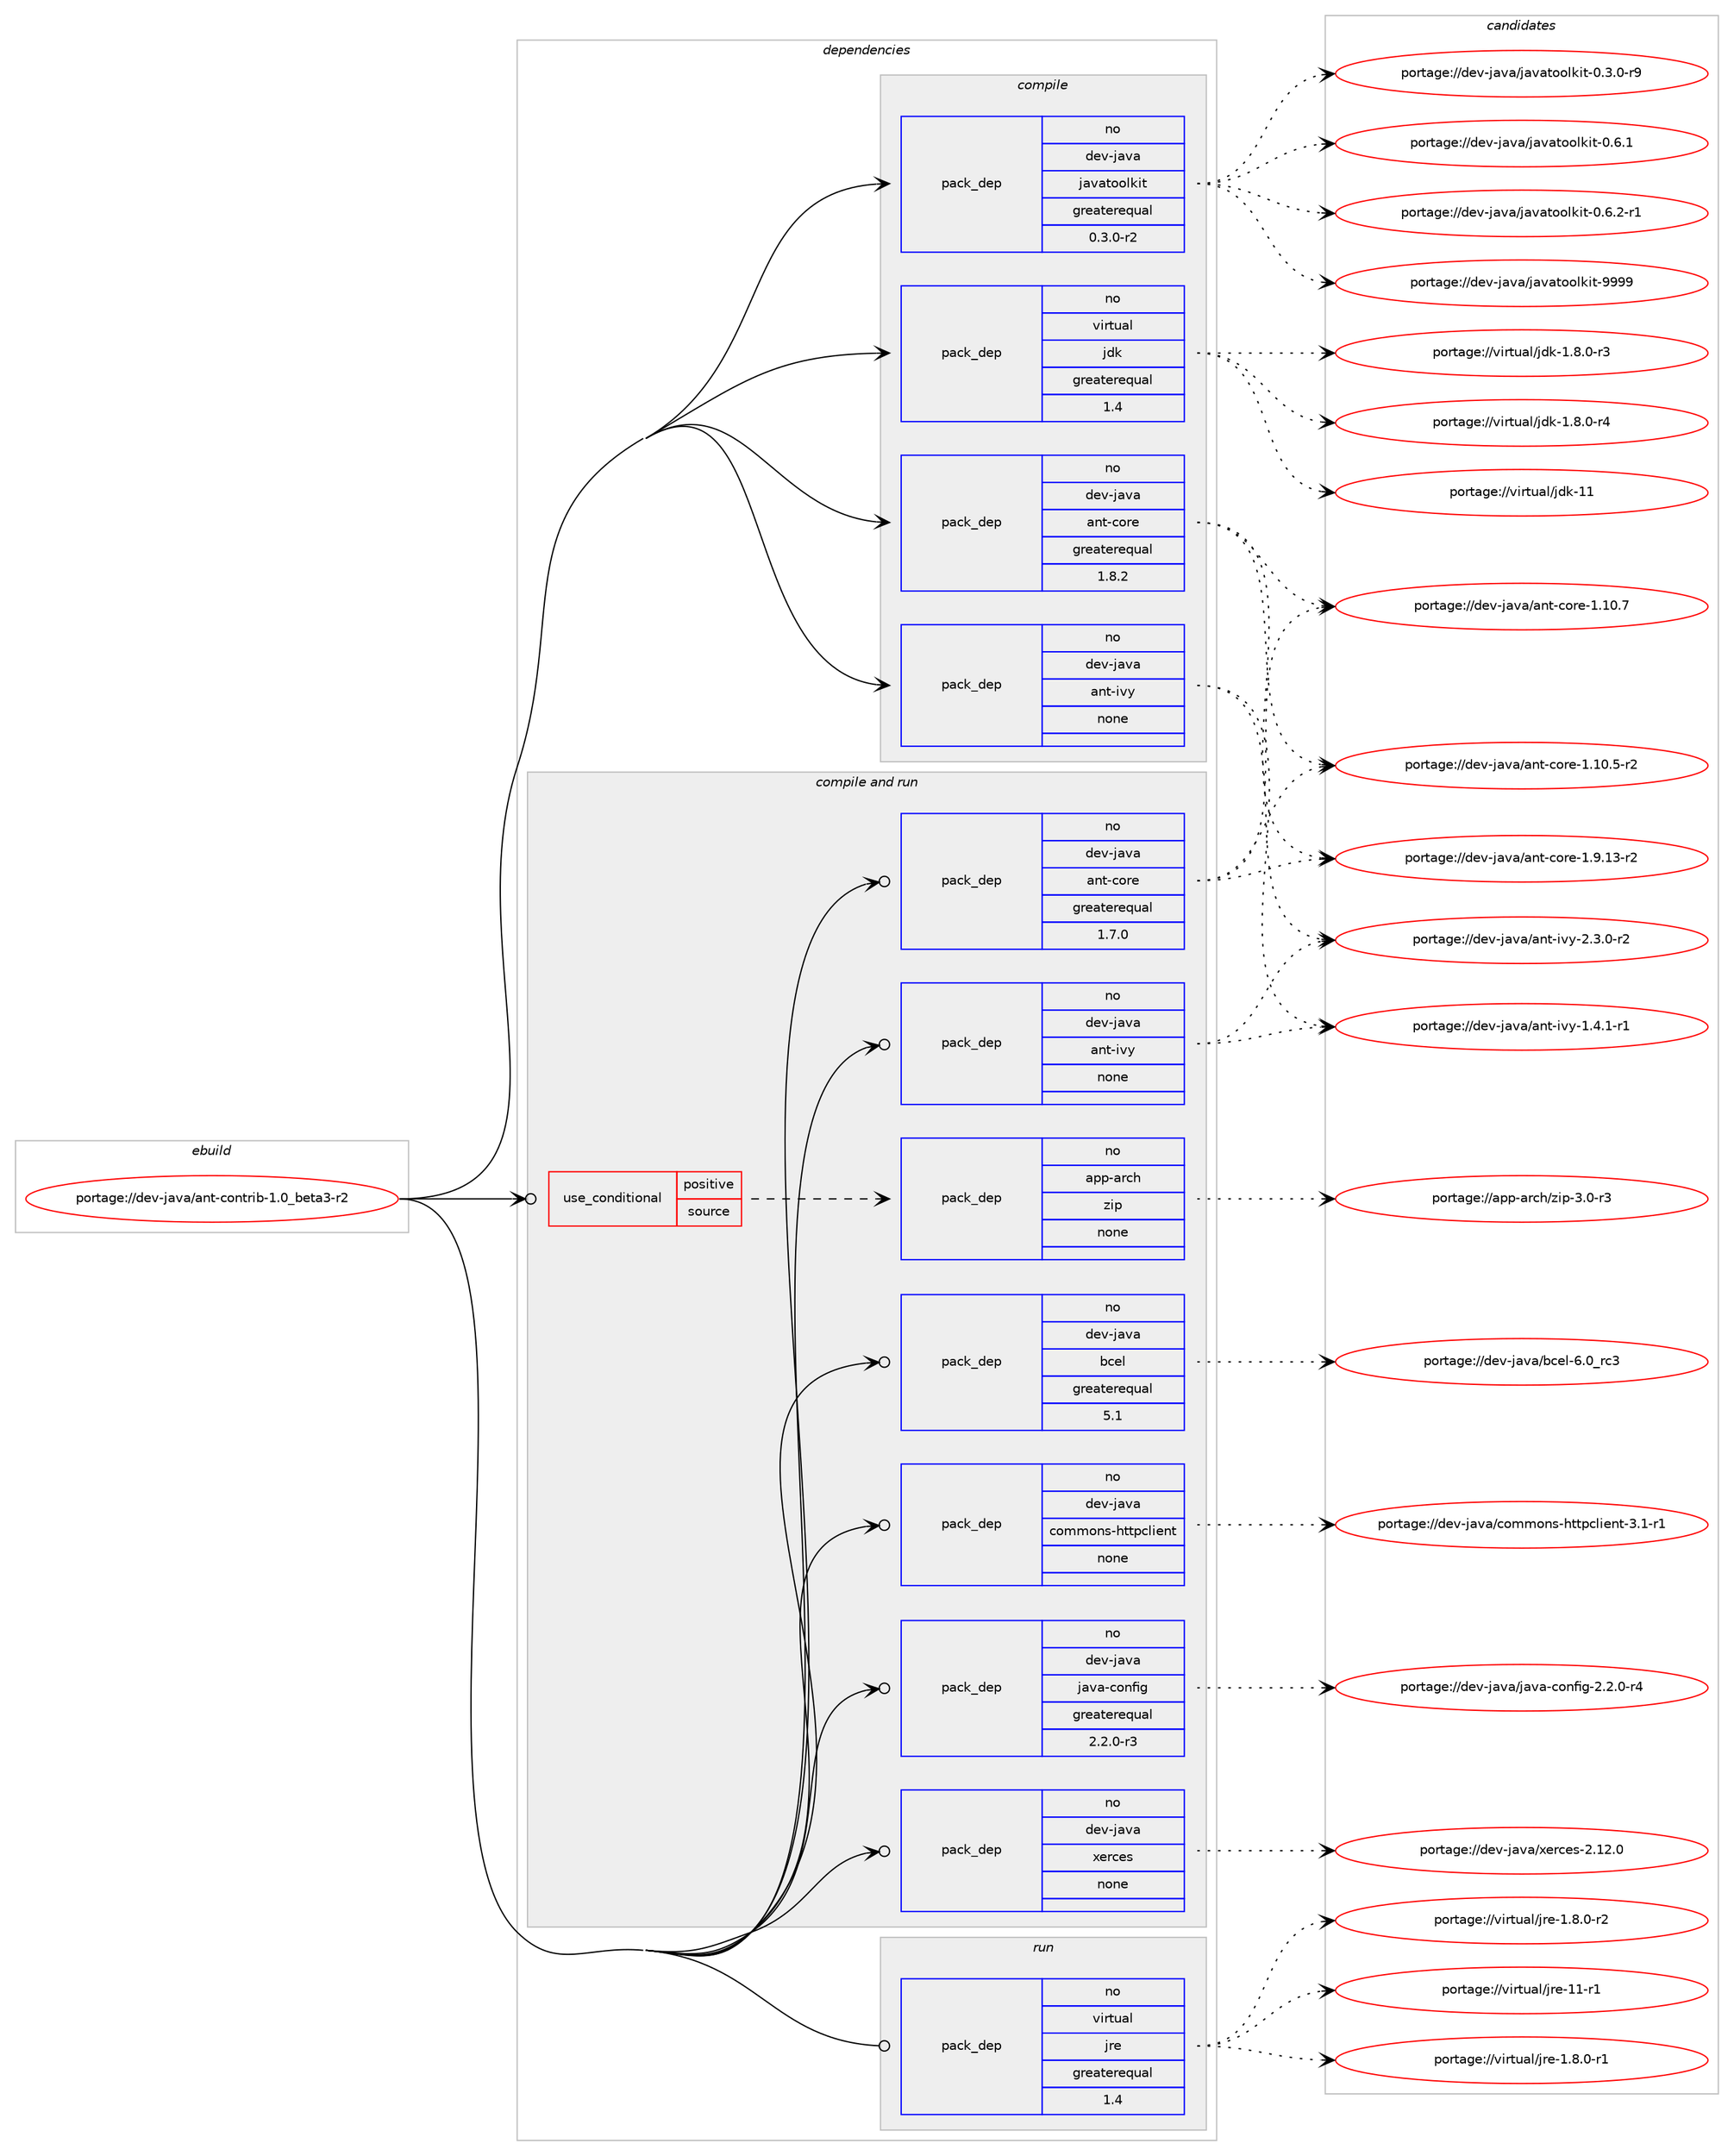 digraph prolog {

# *************
# Graph options
# *************

newrank=true;
concentrate=true;
compound=true;
graph [rankdir=LR,fontname=Helvetica,fontsize=10,ranksep=1.5];#, ranksep=2.5, nodesep=0.2];
edge  [arrowhead=vee];
node  [fontname=Helvetica,fontsize=10];

# **********
# The ebuild
# **********

subgraph cluster_leftcol {
color=gray;
rank=same;
label=<<i>ebuild</i>>;
id [label="portage://dev-java/ant-contrib-1.0_beta3-r2", color=red, width=4, href="../dev-java/ant-contrib-1.0_beta3-r2.svg"];
}

# ****************
# The dependencies
# ****************

subgraph cluster_midcol {
color=gray;
label=<<i>dependencies</i>>;
subgraph cluster_compile {
fillcolor="#eeeeee";
style=filled;
label=<<i>compile</i>>;
subgraph pack65410 {
dependency86111 [label=<<TABLE BORDER="0" CELLBORDER="1" CELLSPACING="0" CELLPADDING="4" WIDTH="220"><TR><TD ROWSPAN="6" CELLPADDING="30">pack_dep</TD></TR><TR><TD WIDTH="110">no</TD></TR><TR><TD>dev-java</TD></TR><TR><TD>ant-core</TD></TR><TR><TD>greaterequal</TD></TR><TR><TD>1.8.2</TD></TR></TABLE>>, shape=none, color=blue];
}
id:e -> dependency86111:w [weight=20,style="solid",arrowhead="vee"];
subgraph pack65411 {
dependency86112 [label=<<TABLE BORDER="0" CELLBORDER="1" CELLSPACING="0" CELLPADDING="4" WIDTH="220"><TR><TD ROWSPAN="6" CELLPADDING="30">pack_dep</TD></TR><TR><TD WIDTH="110">no</TD></TR><TR><TD>dev-java</TD></TR><TR><TD>ant-ivy</TD></TR><TR><TD>none</TD></TR><TR><TD></TD></TR></TABLE>>, shape=none, color=blue];
}
id:e -> dependency86112:w [weight=20,style="solid",arrowhead="vee"];
subgraph pack65412 {
dependency86113 [label=<<TABLE BORDER="0" CELLBORDER="1" CELLSPACING="0" CELLPADDING="4" WIDTH="220"><TR><TD ROWSPAN="6" CELLPADDING="30">pack_dep</TD></TR><TR><TD WIDTH="110">no</TD></TR><TR><TD>dev-java</TD></TR><TR><TD>javatoolkit</TD></TR><TR><TD>greaterequal</TD></TR><TR><TD>0.3.0-r2</TD></TR></TABLE>>, shape=none, color=blue];
}
id:e -> dependency86113:w [weight=20,style="solid",arrowhead="vee"];
subgraph pack65413 {
dependency86114 [label=<<TABLE BORDER="0" CELLBORDER="1" CELLSPACING="0" CELLPADDING="4" WIDTH="220"><TR><TD ROWSPAN="6" CELLPADDING="30">pack_dep</TD></TR><TR><TD WIDTH="110">no</TD></TR><TR><TD>virtual</TD></TR><TR><TD>jdk</TD></TR><TR><TD>greaterequal</TD></TR><TR><TD>1.4</TD></TR></TABLE>>, shape=none, color=blue];
}
id:e -> dependency86114:w [weight=20,style="solid",arrowhead="vee"];
}
subgraph cluster_compileandrun {
fillcolor="#eeeeee";
style=filled;
label=<<i>compile and run</i>>;
subgraph cond17988 {
dependency86115 [label=<<TABLE BORDER="0" CELLBORDER="1" CELLSPACING="0" CELLPADDING="4"><TR><TD ROWSPAN="3" CELLPADDING="10">use_conditional</TD></TR><TR><TD>positive</TD></TR><TR><TD>source</TD></TR></TABLE>>, shape=none, color=red];
subgraph pack65414 {
dependency86116 [label=<<TABLE BORDER="0" CELLBORDER="1" CELLSPACING="0" CELLPADDING="4" WIDTH="220"><TR><TD ROWSPAN="6" CELLPADDING="30">pack_dep</TD></TR><TR><TD WIDTH="110">no</TD></TR><TR><TD>app-arch</TD></TR><TR><TD>zip</TD></TR><TR><TD>none</TD></TR><TR><TD></TD></TR></TABLE>>, shape=none, color=blue];
}
dependency86115:e -> dependency86116:w [weight=20,style="dashed",arrowhead="vee"];
}
id:e -> dependency86115:w [weight=20,style="solid",arrowhead="odotvee"];
subgraph pack65415 {
dependency86117 [label=<<TABLE BORDER="0" CELLBORDER="1" CELLSPACING="0" CELLPADDING="4" WIDTH="220"><TR><TD ROWSPAN="6" CELLPADDING="30">pack_dep</TD></TR><TR><TD WIDTH="110">no</TD></TR><TR><TD>dev-java</TD></TR><TR><TD>ant-core</TD></TR><TR><TD>greaterequal</TD></TR><TR><TD>1.7.0</TD></TR></TABLE>>, shape=none, color=blue];
}
id:e -> dependency86117:w [weight=20,style="solid",arrowhead="odotvee"];
subgraph pack65416 {
dependency86118 [label=<<TABLE BORDER="0" CELLBORDER="1" CELLSPACING="0" CELLPADDING="4" WIDTH="220"><TR><TD ROWSPAN="6" CELLPADDING="30">pack_dep</TD></TR><TR><TD WIDTH="110">no</TD></TR><TR><TD>dev-java</TD></TR><TR><TD>ant-ivy</TD></TR><TR><TD>none</TD></TR><TR><TD></TD></TR></TABLE>>, shape=none, color=blue];
}
id:e -> dependency86118:w [weight=20,style="solid",arrowhead="odotvee"];
subgraph pack65417 {
dependency86119 [label=<<TABLE BORDER="0" CELLBORDER="1" CELLSPACING="0" CELLPADDING="4" WIDTH="220"><TR><TD ROWSPAN="6" CELLPADDING="30">pack_dep</TD></TR><TR><TD WIDTH="110">no</TD></TR><TR><TD>dev-java</TD></TR><TR><TD>bcel</TD></TR><TR><TD>greaterequal</TD></TR><TR><TD>5.1</TD></TR></TABLE>>, shape=none, color=blue];
}
id:e -> dependency86119:w [weight=20,style="solid",arrowhead="odotvee"];
subgraph pack65418 {
dependency86120 [label=<<TABLE BORDER="0" CELLBORDER="1" CELLSPACING="0" CELLPADDING="4" WIDTH="220"><TR><TD ROWSPAN="6" CELLPADDING="30">pack_dep</TD></TR><TR><TD WIDTH="110">no</TD></TR><TR><TD>dev-java</TD></TR><TR><TD>commons-httpclient</TD></TR><TR><TD>none</TD></TR><TR><TD></TD></TR></TABLE>>, shape=none, color=blue];
}
id:e -> dependency86120:w [weight=20,style="solid",arrowhead="odotvee"];
subgraph pack65419 {
dependency86121 [label=<<TABLE BORDER="0" CELLBORDER="1" CELLSPACING="0" CELLPADDING="4" WIDTH="220"><TR><TD ROWSPAN="6" CELLPADDING="30">pack_dep</TD></TR><TR><TD WIDTH="110">no</TD></TR><TR><TD>dev-java</TD></TR><TR><TD>java-config</TD></TR><TR><TD>greaterequal</TD></TR><TR><TD>2.2.0-r3</TD></TR></TABLE>>, shape=none, color=blue];
}
id:e -> dependency86121:w [weight=20,style="solid",arrowhead="odotvee"];
subgraph pack65420 {
dependency86122 [label=<<TABLE BORDER="0" CELLBORDER="1" CELLSPACING="0" CELLPADDING="4" WIDTH="220"><TR><TD ROWSPAN="6" CELLPADDING="30">pack_dep</TD></TR><TR><TD WIDTH="110">no</TD></TR><TR><TD>dev-java</TD></TR><TR><TD>xerces</TD></TR><TR><TD>none</TD></TR><TR><TD></TD></TR></TABLE>>, shape=none, color=blue];
}
id:e -> dependency86122:w [weight=20,style="solid",arrowhead="odotvee"];
}
subgraph cluster_run {
fillcolor="#eeeeee";
style=filled;
label=<<i>run</i>>;
subgraph pack65421 {
dependency86123 [label=<<TABLE BORDER="0" CELLBORDER="1" CELLSPACING="0" CELLPADDING="4" WIDTH="220"><TR><TD ROWSPAN="6" CELLPADDING="30">pack_dep</TD></TR><TR><TD WIDTH="110">no</TD></TR><TR><TD>virtual</TD></TR><TR><TD>jre</TD></TR><TR><TD>greaterequal</TD></TR><TR><TD>1.4</TD></TR></TABLE>>, shape=none, color=blue];
}
id:e -> dependency86123:w [weight=20,style="solid",arrowhead="odot"];
}
}

# **************
# The candidates
# **************

subgraph cluster_choices {
rank=same;
color=gray;
label=<<i>candidates</i>>;

subgraph choice65410 {
color=black;
nodesep=1;
choiceportage10010111845106971189747971101164599111114101454946494846534511450 [label="portage://dev-java/ant-core-1.10.5-r2", color=red, width=4,href="../dev-java/ant-core-1.10.5-r2.svg"];
choiceportage1001011184510697118974797110116459911111410145494649484655 [label="portage://dev-java/ant-core-1.10.7", color=red, width=4,href="../dev-java/ant-core-1.10.7.svg"];
choiceportage10010111845106971189747971101164599111114101454946574649514511450 [label="portage://dev-java/ant-core-1.9.13-r2", color=red, width=4,href="../dev-java/ant-core-1.9.13-r2.svg"];
dependency86111:e -> choiceportage10010111845106971189747971101164599111114101454946494846534511450:w [style=dotted,weight="100"];
dependency86111:e -> choiceportage1001011184510697118974797110116459911111410145494649484655:w [style=dotted,weight="100"];
dependency86111:e -> choiceportage10010111845106971189747971101164599111114101454946574649514511450:w [style=dotted,weight="100"];
}
subgraph choice65411 {
color=black;
nodesep=1;
choiceportage1001011184510697118974797110116451051181214549465246494511449 [label="portage://dev-java/ant-ivy-1.4.1-r1", color=red, width=4,href="../dev-java/ant-ivy-1.4.1-r1.svg"];
choiceportage1001011184510697118974797110116451051181214550465146484511450 [label="portage://dev-java/ant-ivy-2.3.0-r2", color=red, width=4,href="../dev-java/ant-ivy-2.3.0-r2.svg"];
dependency86112:e -> choiceportage1001011184510697118974797110116451051181214549465246494511449:w [style=dotted,weight="100"];
dependency86112:e -> choiceportage1001011184510697118974797110116451051181214550465146484511450:w [style=dotted,weight="100"];
}
subgraph choice65412 {
color=black;
nodesep=1;
choiceportage1001011184510697118974710697118971161111111081071051164548465146484511457 [label="portage://dev-java/javatoolkit-0.3.0-r9", color=red, width=4,href="../dev-java/javatoolkit-0.3.0-r9.svg"];
choiceportage100101118451069711897471069711897116111111108107105116454846544649 [label="portage://dev-java/javatoolkit-0.6.1", color=red, width=4,href="../dev-java/javatoolkit-0.6.1.svg"];
choiceportage1001011184510697118974710697118971161111111081071051164548465446504511449 [label="portage://dev-java/javatoolkit-0.6.2-r1", color=red, width=4,href="../dev-java/javatoolkit-0.6.2-r1.svg"];
choiceportage1001011184510697118974710697118971161111111081071051164557575757 [label="portage://dev-java/javatoolkit-9999", color=red, width=4,href="../dev-java/javatoolkit-9999.svg"];
dependency86113:e -> choiceportage1001011184510697118974710697118971161111111081071051164548465146484511457:w [style=dotted,weight="100"];
dependency86113:e -> choiceportage100101118451069711897471069711897116111111108107105116454846544649:w [style=dotted,weight="100"];
dependency86113:e -> choiceportage1001011184510697118974710697118971161111111081071051164548465446504511449:w [style=dotted,weight="100"];
dependency86113:e -> choiceportage1001011184510697118974710697118971161111111081071051164557575757:w [style=dotted,weight="100"];
}
subgraph choice65413 {
color=black;
nodesep=1;
choiceportage11810511411611797108471061001074549465646484511451 [label="portage://virtual/jdk-1.8.0-r3", color=red, width=4,href="../virtual/jdk-1.8.0-r3.svg"];
choiceportage11810511411611797108471061001074549465646484511452 [label="portage://virtual/jdk-1.8.0-r4", color=red, width=4,href="../virtual/jdk-1.8.0-r4.svg"];
choiceportage1181051141161179710847106100107454949 [label="portage://virtual/jdk-11", color=red, width=4,href="../virtual/jdk-11.svg"];
dependency86114:e -> choiceportage11810511411611797108471061001074549465646484511451:w [style=dotted,weight="100"];
dependency86114:e -> choiceportage11810511411611797108471061001074549465646484511452:w [style=dotted,weight="100"];
dependency86114:e -> choiceportage1181051141161179710847106100107454949:w [style=dotted,weight="100"];
}
subgraph choice65414 {
color=black;
nodesep=1;
choiceportage9711211245971149910447122105112455146484511451 [label="portage://app-arch/zip-3.0-r3", color=red, width=4,href="../app-arch/zip-3.0-r3.svg"];
dependency86116:e -> choiceportage9711211245971149910447122105112455146484511451:w [style=dotted,weight="100"];
}
subgraph choice65415 {
color=black;
nodesep=1;
choiceportage10010111845106971189747971101164599111114101454946494846534511450 [label="portage://dev-java/ant-core-1.10.5-r2", color=red, width=4,href="../dev-java/ant-core-1.10.5-r2.svg"];
choiceportage1001011184510697118974797110116459911111410145494649484655 [label="portage://dev-java/ant-core-1.10.7", color=red, width=4,href="../dev-java/ant-core-1.10.7.svg"];
choiceportage10010111845106971189747971101164599111114101454946574649514511450 [label="portage://dev-java/ant-core-1.9.13-r2", color=red, width=4,href="../dev-java/ant-core-1.9.13-r2.svg"];
dependency86117:e -> choiceportage10010111845106971189747971101164599111114101454946494846534511450:w [style=dotted,weight="100"];
dependency86117:e -> choiceportage1001011184510697118974797110116459911111410145494649484655:w [style=dotted,weight="100"];
dependency86117:e -> choiceportage10010111845106971189747971101164599111114101454946574649514511450:w [style=dotted,weight="100"];
}
subgraph choice65416 {
color=black;
nodesep=1;
choiceportage1001011184510697118974797110116451051181214549465246494511449 [label="portage://dev-java/ant-ivy-1.4.1-r1", color=red, width=4,href="../dev-java/ant-ivy-1.4.1-r1.svg"];
choiceportage1001011184510697118974797110116451051181214550465146484511450 [label="portage://dev-java/ant-ivy-2.3.0-r2", color=red, width=4,href="../dev-java/ant-ivy-2.3.0-r2.svg"];
dependency86118:e -> choiceportage1001011184510697118974797110116451051181214549465246494511449:w [style=dotted,weight="100"];
dependency86118:e -> choiceportage1001011184510697118974797110116451051181214550465146484511450:w [style=dotted,weight="100"];
}
subgraph choice65417 {
color=black;
nodesep=1;
choiceportage10010111845106971189747989910110845544648951149951 [label="portage://dev-java/bcel-6.0_rc3", color=red, width=4,href="../dev-java/bcel-6.0_rc3.svg"];
dependency86119:e -> choiceportage10010111845106971189747989910110845544648951149951:w [style=dotted,weight="100"];
}
subgraph choice65418 {
color=black;
nodesep=1;
choiceportage10010111845106971189747991111091091111101154510411611611299108105101110116455146494511449 [label="portage://dev-java/commons-httpclient-3.1-r1", color=red, width=4,href="../dev-java/commons-httpclient-3.1-r1.svg"];
dependency86120:e -> choiceportage10010111845106971189747991111091091111101154510411611611299108105101110116455146494511449:w [style=dotted,weight="100"];
}
subgraph choice65419 {
color=black;
nodesep=1;
choiceportage10010111845106971189747106971189745991111101021051034550465046484511452 [label="portage://dev-java/java-config-2.2.0-r4", color=red, width=4,href="../dev-java/java-config-2.2.0-r4.svg"];
dependency86121:e -> choiceportage10010111845106971189747106971189745991111101021051034550465046484511452:w [style=dotted,weight="100"];
}
subgraph choice65420 {
color=black;
nodesep=1;
choiceportage100101118451069711897471201011149910111545504649504648 [label="portage://dev-java/xerces-2.12.0", color=red, width=4,href="../dev-java/xerces-2.12.0.svg"];
dependency86122:e -> choiceportage100101118451069711897471201011149910111545504649504648:w [style=dotted,weight="100"];
}
subgraph choice65421 {
color=black;
nodesep=1;
choiceportage11810511411611797108471061141014549465646484511449 [label="portage://virtual/jre-1.8.0-r1", color=red, width=4,href="../virtual/jre-1.8.0-r1.svg"];
choiceportage11810511411611797108471061141014549465646484511450 [label="portage://virtual/jre-1.8.0-r2", color=red, width=4,href="../virtual/jre-1.8.0-r2.svg"];
choiceportage11810511411611797108471061141014549494511449 [label="portage://virtual/jre-11-r1", color=red, width=4,href="../virtual/jre-11-r1.svg"];
dependency86123:e -> choiceportage11810511411611797108471061141014549465646484511449:w [style=dotted,weight="100"];
dependency86123:e -> choiceportage11810511411611797108471061141014549465646484511450:w [style=dotted,weight="100"];
dependency86123:e -> choiceportage11810511411611797108471061141014549494511449:w [style=dotted,weight="100"];
}
}

}
